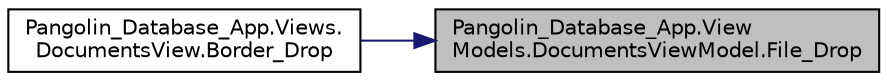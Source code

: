 digraph "Pangolin_Database_App.ViewModels.DocumentsViewModel.File_Drop"
{
 // LATEX_PDF_SIZE
  edge [fontname="Helvetica",fontsize="10",labelfontname="Helvetica",labelfontsize="10"];
  node [fontname="Helvetica",fontsize="10",shape=record];
  rankdir="RL";
  Node1 [label="Pangolin_Database_App.View\lModels.DocumentsViewModel.File_Drop",height=0.2,width=0.4,color="black", fillcolor="grey75", style="filled", fontcolor="black",tooltip=" "];
  Node1 -> Node2 [dir="back",color="midnightblue",fontsize="10",style="solid"];
  Node2 [label="Pangolin_Database_App.Views.\lDocumentsView.Border_Drop",height=0.2,width=0.4,color="black", fillcolor="white", style="filled",URL="$class_pangolin___database___app_1_1_views_1_1_documents_view.html#a08e959449a8faebd35433ff2bcac065f",tooltip=" "];
}
